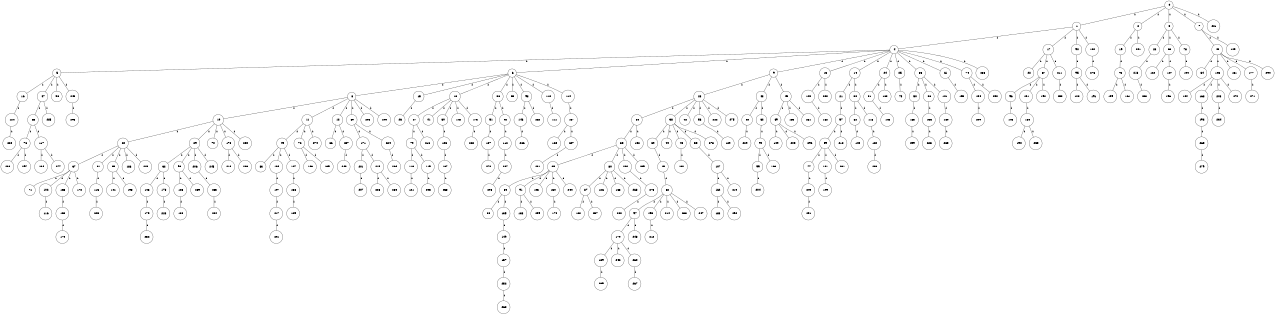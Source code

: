 graph G {
size="8.5,11;"
ratio = "expand;"
fixedsize="true;"
overlap="scale;"
node[shape=circle,width=.12,hight=.12,fontsize=12]
edge[fontsize=12]

0[label=" 0" color=black, pos="1.4828383,2.1749466!"];
1[label=" 1" color=black, pos="2.7318762,1.0475492!"];
2[label=" 2" color=black, pos="2.2536898,1.4627205!"];
3[label=" 3" color=black, pos="0.66005956,0.2103398!"];
4[label=" 4" color=black, pos="2.382492,1.6834319!"];
5[label=" 5" color=black, pos="0.67187142,2.3362025!"];
6[label=" 6" color=black, pos="0.028595737,0.99145316!"];
7[label=" 7" color=black, pos="2.3730517,2.4382452!"];
8[label=" 8" color=black, pos="1.087379,1.7798106!"];
9[label=" 9" color=black, pos="2.8949629,0.51917919!"];
10[label=" 10" color=black, pos="2.260774,1.4876102!"];
11[label=" 11" color=black, pos="0.23870523,0.1367602!"];
12[label=" 12" color=black, pos="0.36759054,0.77864247!"];
13[label=" 13" color=black, pos="1.0992153,1.7044138!"];
14[label=" 14" color=black, pos="0.83663213,0.21962504!"];
15[label=" 15" color=black, pos="1.7817648,0.065573949!"];
16[label=" 16" color=black, pos="0.27106213,2.6883989!"];
17[label=" 17" color=black, pos="1.6727443,0.31467766!"];
18[label=" 18" color=black, pos="0.18947781,1.8543519!"];
19[label=" 19" color=black, pos="2.5002379,2.0493803!"];
20[label=" 20" color=black, pos="1.8113042,1.9072904!"];
21[label=" 21" color=black, pos="0.94286775,0.038330575!"];
22[label=" 22" color=black, pos="0.30757121,2.9891838!"];
23[label=" 23" color=black, pos="1.9158259,0.95847973!"];
24[label=" 24" color=black, pos="1.9001422,0.35291303!"];
25[label=" 25" color=black, pos="1.8544568,2.5064048!"];
26[label=" 26" color=black, pos="2.4698786,1.4721176!"];
27[label=" 27" color=black, pos="0.35186871,1.837945!"];
28[label=" 28" color=black, pos="1.3495207,1.0736924!"];
29[label=" 29" color=black, pos="2.3569396,1.0718883!"];
30[label=" 30" color=black, pos="0.36997861,1.7538468!"];
31[label=" 31" color=black, pos="1.1158298,1.4726925!"];
32[label=" 32" color=black, pos="0.3592052,1.5888585!"];
33[label=" 33" color=black, pos="0.49319625,2.2575966!"];
34[label=" 34" color=black, pos="0.4560199,0.93319135!"];
35[label=" 35" color=black, pos="0.25121214,2.9710615!"];
36[label=" 36" color=black, pos="0.51637171,2.8931213!"];
37[label=" 37" color=black, pos="2.1567769,1.5378222!"];
38[label=" 38" color=black, pos="2.0260817,1.81256!"];
39[label=" 39" color=black, pos="2.0039955,2.1578835!"];
40[label=" 40" color=black, pos="0.11085812,0.57686271!"];
41[label=" 41" color=black, pos="0.84200526,2.5671292!"];
42[label=" 42" color=black, pos="2.5641735,1.1059138!"];
43[label=" 43" color=black, pos="2.2714569,0.41611847!"];
44[label=" 44" color=black, pos="2.1217292,2.6611399!"];
45[label=" 45" color=black, pos="2.2742494,2.8052617!"];
46[label=" 46" color=black, pos="2.4906311,0.44224261!"];
47[label=" 47" color=black, pos="0.90307423,0.85782731!"];
48[label=" 48" color=black, pos="1.3468681,0.61798671!"];
49[label=" 49" color=black, pos="2.2691493,2.4868985!"];
50[label=" 50" color=black, pos="2.6854365,2.6487084!"];
51[label=" 51" color=black, pos="0.66978759,2.7447219!"];
52[label=" 52" color=black, pos="1.3740667,1.0700229!"];
53[label=" 53" color=black, pos="0.60482388,0.94864717!"];
54[label=" 54" color=black, pos="1.4931063,0.59008154!"];
55[label=" 55" color=black, pos="1.9910159,1.4101128!"];
56[label=" 56" color=black, pos="2.8825989,1.5267574!"];
57[label=" 57" color=black, pos="2.2132155,1.985071!"];
58[label=" 58" color=black, pos="2.6064682,1.8555452!"];
59[label=" 59" color=black, pos="0.69860633,2.0677726!"];
60[label=" 60" color=black, pos="1.0061289,0.72098907!"];
61[label=" 61" color=black, pos="1.0130801,0.70640774!"];
62[label=" 62" color=black, pos="1.060526,0.90236684!"];
63[label=" 63" color=black, pos="1.7443981,1.3894259!"];
64[label=" 64" color=black, pos="2.3405792,0.7787452!"];
65[label=" 65" color=black, pos="0.9298392,1.4524466!"];
66[label=" 66" color=black, pos="1.3975956,0.81256318!"];
67[label=" 67" color=black, pos="1.908259,1.168875!"];
68[label=" 68" color=black, pos="2.0181313,2.5253407!"];
69[label=" 69" color=black, pos="0.55950027,1.5373977!"];
70[label=" 70" color=black, pos="0.52823769,2.6715682!"];
71[label=" 71" color=black, pos="0.75224423,1.8996329!"];
72[label=" 72" color=black, pos="0.97717747,2.6466182!"];
73[label=" 73" color=black, pos="1.4421943,1.4433241!"];
74[label=" 74" color=black, pos="2.4070566,2.9359918!"];
75[label=" 75" color=black, pos="1.136223,1.2297035!"];
76[label=" 76" color=black, pos="0.9947308,2.1855656!"];
77[label=" 77" color=black, pos="0.98679254,2.1742574!"];
78[label=" 78" color=black, pos="0.16272787,0.78766607!"];
79[label=" 79" color=black, pos="0.90681976,2.0077956!"];
80[label=" 80" color=black, pos="0.36567699,0.79101389!"];
81[label=" 81" color=black, pos="2.7534785,2.6476611!"];
82[label=" 82" color=black, pos="2.4902252,2.4758508!"];
83[label=" 83" color=black, pos="2.6885197,2.7808025!"];
84[label=" 84" color=black, pos="0.46059838,1.2374816!"];
85[label=" 85" color=black, pos="2.6893314,0.96242115!"];
86[label=" 86" color=black, pos="0.25756452,2.7670314!"];
87[label=" 87" color=black, pos="1.4373862,1.0483815!"];
88[label=" 88" color=black, pos="2.4292407,2.6109344!"];
89[label=" 89" color=black, pos="0.07373336,0.34325436!"];
90[label=" 90" color=black, pos="2.8422484,2.1904068!"];
91[label=" 91" color=black, pos="0.52465937,2.2140186!"];
92[label=" 92" color=black, pos="2.9375773,1.4326487!"];
93[label=" 93" color=black, pos="2.8632391,0.47896794!"];
94[label=" 94" color=black, pos="1.1451571,0.28518789!"];
95[label=" 95" color=black, pos="2.0208262,0.38560636!"];
96[label=" 96" color=black, pos="1.1729648,1.6327861!"];
97[label=" 97" color=black, pos="0.25513625,1.8106567!"];
98[label=" 98" color=black, pos="2.7951455,0.62815279!"];
99[label=" 99" color=black, pos="2.9722727,1.3050627!"];
100[label=" 100" color=black, pos="1.2936716,2.5367587!"];
101[label=" 101" color=black, pos="0.13278117,2.2777143!"];
102[label=" 102" color=black, pos="2.2617259,2.8604814!"];
103[label=" 103" color=black, pos="2.8964715,1.732619!"];
104[label=" 104" color=black, pos="2.2426285,2.3161345!"];
105[label=" 105" color=black, pos="1.3414455,1.5951495!"];
106[label=" 106" color=black, pos="1.1278547,0.45639597!"];
107[label=" 107" color=black, pos="1.0654736,1.0099774!"];
108[label=" 108" color=black, pos="0.49916998,2.5160558!"];
109[label=" 109" color=black, pos="0.56246268,2.9098894!"];
110[label=" 110" color=black, pos="2.3566722,2.1067407!"];
111[label=" 111" color=black, pos="2.0164586,1.3225801!"];
112[label=" 112" color=black, pos="2.2047648,0.7568519!"];
113[label=" 113" color=black, pos="1.7655058,0.68280138!"];
114[label=" 114" color=black, pos="1.5753036,1.9934879!"];
115[label=" 115" color=black, pos="1.900656,1.9999224!"];
116[label=" 116" color=black, pos="1.5502013,2.0317771!"];
117[label=" 117" color=black, pos="0.30974832,0.93685262!"];
118[label=" 118" color=black, pos="0.71203726,2.9195643!"];
119[label=" 119" color=black, pos="1.8829531,0.98758295!"];
120[label=" 120" color=black, pos="2.880859,2.6339283!"];
121[label=" 121" color=black, pos="1.0964362,1.5397253!"];
122[label=" 122" color=black, pos="2.455927,0.31251702!"];
123[label=" 123" color=black, pos="1.5366785,2.756409!"];
124[label=" 124" color=black, pos="0.82841767,0.19954383!"];
125[label=" 125" color=black, pos="2.7298525,2.8045865!"];
126[label=" 126" color=black, pos="2.1799898,2.1703856!"];
127[label=" 127" color=black, pos="2.9662952,2.1506609!"];
128[label=" 128" color=black, pos="1.9024034,0.49351904!"];
129[label=" 129" color=black, pos="2.1013188,2.6705794!"];
130[label=" 130" color=black, pos="0.56645756,0.91382879!"];
131[label=" 131" color=black, pos="0.29553589,0.19001587!"];
132[label=" 132" color=black, pos="1.4584238,1.2621196!"];
133[label=" 133" color=black, pos="2.5259562,2.6301661!"];
134[label=" 134" color=black, pos="0.79085691,0.76888887!"];
135[label=" 135" color=black, pos="2.9585203,2.6043064!"];
136[label=" 136" color=black, pos="1.7041389,1.8597634!"];
137[label=" 137" color=black, pos="1.1310698,2.3627035!"];
138[label=" 138" color=black, pos="2.5134393,2.8006634!"];
139[label=" 139" color=black, pos="1.94677,2.9329287!"];
140[label=" 140" color=black, pos="1.3802389,1.5934701!"];
141[label=" 141" color=black, pos="1.2617543,0.61214106!"];
142[label=" 142" color=black, pos="2.024188,2.8097634!"];
143[label=" 143" color=black, pos="1.3005797,1.843632!"];
144[label=" 144" color=black, pos="1.5118952,0.81017622!"];
145[label=" 145" color=black, pos="1.2337382,0.34049226!"];
146[label=" 146" color=black, pos="0.44941195,1.5561526!"];
147[label=" 147" color=black, pos="1.1318349,1.8013757!"];
148[label=" 148" color=black, pos="1.6841296,0.41826894!"];
149[label=" 149" color=black, pos="0.61848211,0.99849519!"];
150[label=" 150" color=black, pos="1.4114399,1.6253784!"];
151[label=" 151" color=black, pos="1.2223284,0.71673815!"];
152[label=" 152" color=black, pos="2.1724058,0.37718846!"];
153[label=" 153" color=black, pos="2.6997941,0.15332146!"];
154[label=" 154" color=black, pos="0.85883636,0.54538796!"];
155[label=" 155" color=black, pos="0.19855538,2.5027451!"];
156[label=" 156" color=black, pos="2.7416096,2.8285689!"];
157[label=" 157" color=black, pos="1.951424,0.0027617672!"];
158[label=" 158" color=black, pos="1.6353227,0.074883557!"];
159[label=" 159" color=black, pos="2.0971505,0.59187454!"];
160[label=" 160" color=black, pos="1.3185361,2.6757003!"];
161[label=" 161" color=black, pos="2.6867437,2.1675361!"];
162[label=" 162" color=black, pos="0.53849585,0.53625134!"];
163[label=" 163" color=black, pos="0.059687804,0.61973619!"];
164[label=" 164" color=black, pos="1.9600104,1.1613891!"];
165[label=" 165" color=black, pos="1.2753691,0.2742984!"];
166[label=" 166" color=black, pos="2.792291,2.7683428!"];
167[label=" 167" color=black, pos="1.1408037,0.15899784!"];
168[label=" 168" color=black, pos="0.32928035,0.47766988!"];
169[label=" 169" color=black, pos="1.66372,2.5616042!"];
170[label=" 170" color=black, pos="1.3581301,1.9392671!"];
171[label=" 171" color=black, pos="0.13685193,2.2191153!"];
172[label=" 172" color=black, pos="2.0073083,2.0082968!"];
173[label=" 173" color=black, pos="1.5446552,0.19336925!"];
174[label=" 174" color=black, pos="2.6317772,0.22638768!"];
175[label=" 175" color=black, pos="0.3219294,2.2319206!"];
176[label=" 176" color=black, pos="0.2200837,0.66723383!"];
177[label=" 177" color=black, pos="2.3547965,2.0860195!"];
178[label=" 178" color=black, pos="1.3266935,2.1307445!"];
179[label=" 179" color=black, pos="0.58428979,1.5604078!"];
180[label=" 180" color=black, pos="0.7303642,1.8742755!"];
181[label=" 181" color=black, pos="2.8512999,2.6119656!"];
182[label=" 182" color=black, pos="2.0293568,0.25565786!"];
183[label=" 183" color=black, pos="2.2237388,2.002496!"];
184[label=" 184" color=black, pos="2.1971689,0.32762617!"];
185[label=" 185" color=black, pos="1.8985678,0.26489199!"];
186[label=" 186" color=black, pos="1.4389322,1.6888068!"];
187[label=" 187" color=black, pos="2.7454963,2.6148201!"];
188[label=" 188" color=black, pos="1.8179193,1.7508799!"];
189[label=" 189" color=black, pos="2.5567404,2.1522961!"];
190[label=" 190" color=black, pos="2.2011988,0.93738351!"];
191[label=" 191" color=black, pos="0.89553245,1.8687601!"];
192[label=" 192" color=black, pos="1.6096093,0.64466674!"];
193[label=" 193" color=black, pos="2.6100319,2.7334385!"];
194[label=" 194" color=black, pos="1.3051952,1.0721861!"];
195[label=" 195" color=black, pos="0.67145999,0.52655211!"];
196[label=" 196" color=black, pos="1.1761019,2.1585984!"];
197[label=" 197" color=black, pos="1.6402776,0.31893955!"];
198[label=" 198" color=black, pos="2.7188485,0.26641398!"];
199[label=" 199" color=black, pos="1.1962026,1.7070823!"];
200[label=" 200" color=black, pos="1.3315603,1.3139891!"];
201[label=" 201" color=black, pos="1.2613078,2.9905564!"];
202[label=" 202" color=black, pos="2.469673,1.6171946!"];
203[label=" 203" color=black, pos="1.7497488,1.6305123!"];
204[label=" 204" color=black, pos="1.4211787,1.6586929!"];
205[label=" 205" color=black, pos="0.10000513,1.9029327!"];
206[label=" 206" color=black, pos="0.23395551,1.4332346!"];
207[label=" 207" color=black, pos="2.3045208,1.23597!"];
208[label=" 208" color=black, pos="2.4920659,1.5776733!"];
209[label=" 209" color=black, pos="2.5973867,2.3198767!"];
210[label=" 210" color=black, pos="2.6309723,1.2081927!"];
211[label=" 211" color=black, pos="2.0808179,1.3065716!"];
212[label=" 212" color=black, pos="1.6278156,2.563453!"];
213[label=" 213" color=black, pos="1.942897,0.54667437!"];
214[label=" 214" color=black, pos="1.6357324,2.6070106!"];
215[label=" 215" color=black, pos="1.1202258,1.5763342!"];
216[label=" 216" color=black, pos="0.39293966,0.36566542!"];
217[label=" 217" color=black, pos="1.7222373,1.0573861!"];
218[label=" 218" color=black, pos="0.62261333,0.73393055!"];
219[label=" 219" color=black, pos="0.10428386,0.20542791!"];
220[label=" 220" color=black, pos="1.0057668,1.4599202!"];
221[label=" 221" color=black, pos="0.23526657,1.1255163!"];
222[label=" 222" color=black, pos="1.9865035,0.81125206!"];
223[label=" 223" color=black, pos="1.5755074,2.7190211!"];
224[label=" 224" color=black, pos="2.5415938,1.9587735!"];
225[label=" 225" color=black, pos="1.7702286,0.61704058!"];
226[label=" 226" color=black, pos="2.2817385,0.096273192!"];
227[label=" 227" color=black, pos="0.39147333,1.1181218!"];
228[label=" 228" color=black, pos="1.070582,2.3459038!"];
229[label=" 229" color=black, pos="2.5846366,0.17684751!"];
230[label=" 230" color=black, pos="2.203947,2.6778695!"];
231[label=" 231" color=black, pos="2.3756858,2.7479016!"];
232[label=" 232" color=black, pos="1.4815771,0.18111067!"];
233[label=" 233" color=black, pos="0.7228347,2.6446476!"];
234[label=" 234" color=black, pos="1.1491224,2.3905956!"];
235[label=" 235" color=black, pos="0.042621942,1.9378358!"];
236[label=" 236" color=black, pos="1.0867595,1.4190525!"];
237[label=" 237" color=black, pos="1.7551598,2.2425363!"];
238[label=" 238" color=black, pos="0.58399959,0.73856121!"];
239[label=" 239" color=black, pos="0.31729636,2.876965!"];
240[label=" 240" color=black, pos="0.19313784,1.0506792!"];
241[label=" 241" color=black, pos="0.85622694,2.9205457!"];
242[label=" 242" color=black, pos="1.4362477,1.545945!"];
243[label=" 243" color=black, pos="0.81985875,2.5920735!"];
244[label=" 244" color=black, pos="0.76752043,0.57801434!"];
245[label=" 245" color=black, pos="1.6070261,1.481787!"];
246[label=" 246" color=black, pos="1.7409564,2.1507111!"];
247[label=" 247" color=black, pos="0.70681094,0.85712619!"];
248[label=" 248" color=black, pos="2.0857518,1.8159213!"];
249[label=" 249" color=black, pos="2.6031322,1.947328!"];
250[label=" 250" color=black, pos="2.0476084,0.51824943!"];
251[label=" 251" color=black, pos="0.97705384,2.7740854!"];
252[label=" 252" color=black, pos="0.12144901,2.2672545!"];
253[label=" 253" color=black, pos="1.1726503,2.9195007!"];
254[label=" 254" color=black, pos="0.96938958,2.9718594!"];
255[label=" 255" color=black, pos="1.0978879,1.5761493!"];
256[label=" 256" color=black, pos="2.7367909,2.1256184!"];
257[label=" 257" color=black, pos="1.1285377,0.37930295!"];
258[label=" 258" color=black, pos="0.56621943,1.0436132!"];
259[label=" 259" color=black, pos="2.0078754,1.2878475!"];
260[label=" 260" color=black, pos="1.1697983,0.85779945!"];
261[label=" 261" color=black, pos="1.3041434,2.2560552!"];
262[label=" 262" color=black, pos="0.84751198,2.9497335!"];
263[label=" 263" color=black, pos="0.056900183,0.12903952!"];
264[label=" 264" color=black, pos="1.9179534,2.1336142!"];
265[label=" 265" color=black, pos="1.3276043,2.2226371!"];
266[label=" 266" color=black, pos="2.4104696,0.437097!"];
267[label=" 267" color=black, pos="2.0839489,0.5476693!"];
268[label=" 268" color=black, pos="0.28004654,0.5961957!"];
269[label=" 269" color=black, pos="0.18276893,2.857723!"];
270[label=" 270" color=black, pos="1.0801655,0.97568077!"];
271[label=" 271" color=black, pos="0.33333932,0.93075683!"];
272[label=" 272" color=black, pos="2.3593782,0.29778385!"];
273[label=" 273" color=black, pos="0.57728826,2.5808062!"];
274[label=" 274" color=black, pos="0.78667132,1.4061028!"];
275[label=" 275" color=black, pos="1.7428477,2.1243674!"];
276[label=" 276" color=black, pos="2.3592408,2.6070842!"];
277[label=" 277" color=black, pos="2.572814,2.5722907!"];
278[label=" 278" color=black, pos="0.27226372,2.7900452!"];
279[label=" 279" color=black, pos="1.6526917,2.8568958!"];
280[label=" 280" color=black, pos="0.78517312,1.6990524!"];
281[label=" 281" color=black, pos="0.67510064,0.35021921!"];
282[label=" 282" color=black, pos="1.2977618,1.3323922!"];
283[label=" 283" color=black, pos="2.710094,1.0635038!"];
284[label=" 284" color=black, pos="0.17732259,1.6113446!"];
285[label=" 285" color=black, pos="2.1353953,2.4031161!"];
286[label=" 286" color=black, pos="2.7316067,0.013262033!"];
287[label=" 287" color=black, pos="2.9139633,2.3963683!"];
288[label=" 288" color=black, pos="2.0248375,1.0615978!"];
289[label=" 289" color=black, pos="0.37527933,0.16171007!"];
290[label=" 290" color=black, pos="2.168139,1.7136506!"];
291[label=" 291" color=black, pos="2.9508618,0.9475679!"];
292[label=" 292" color=black, pos="1.4477425,0.87832092!"];
293[label=" 293" color=black, pos="0.74254777,1.9907968!"];
294[label=" 294" color=black, pos="0.47459829,2.8584529!"];
295[label=" 295" color=black, pos="2.8742166,0.087698088!"];
296[label=" 296" color=black, pos="1.350242,1.5989922!"];
297[label=" 297" color=black, pos="1.561113,2.3985624!"];
298[label=" 298" color=black, pos="2.2548045,2.607485!"];
299[label=" 299" color=black, pos="1.8893675,2.3338506!"];
0--1[label="1"]
0--2[label="1"]
0--3[label="1"]
0--7[label="1"]
0--221[label="1"]
1--4[label="1"]
1--17[label="1"]
1--90[label="1"]
1--132[label="1"]
2--19[label="1"]
2--241[label="1"]
3--23[label="1"]
3--63[label="1"]
3--78[label="1"]
4--5[label="1"]
4--6[label="1"]
4--9[label="1"]
4--13[label="1"]
4--14[label="1"]
4--24[label="1"]
4--25[label="1"]
4--33[label="1"]
4--61[label="1"]
4--74[label="1"]
4--256[label="1"]
5--16[label="1"]
5--47[label="1"]
5--58[label="1"]
5--243[label="1"]
6--8[label="1"]
6--15[label="1"]
6--18[label="1"]
6--36[label="1"]
6--53[label="1"]
6--98[label="1"]
6--110[label="1"]
6--114[label="1"]
7--46[label="1"]
7--125[label="1"]
8--10[label="1"]
8--11[label="1"]
8--12[label="1"]
8--89[label="1"]
8--203[label="1"]
8--290[label="1"]
9--28[label="1"]
9--43[label="1"]
9--45[label="1"]
10--20[label="1"]
10--29[label="1"]
10--70[label="1"]
10--176[label="1"]
10--230[label="1"]
11--49[label="1"]
11--72[label="1"]
11--274[label="1"]
12--66[label="1"]
12--237[label="1"]
13--140[label="1"]
13--200[label="1"]
14--21[label="1"]
14--30[label="1"]
15--26[label="1"]
16--124[label="1"]
17--22[label="1"]
17--67[label="1"]
17--211[label="1"]
18--27[label="1"]
18--41[label="1"]
18--60[label="1"]
18--142[label="1"]
18--173[label="1"]
19--73[label="1"]
20--37[label="1"]
20--81[label="1"]
20--85[label="1"]
20--186[label="1"]
20--246[label="1"]
21--57[label="1"]
23--213[label="1"]
24--31[label="1"]
24--163[label="1"]
25--75[label="1"]
27--79[label="1"]
27--216[label="1"]
28--34[label="1"]
28--38[label="1"]
28--42[label="1"]
28--56[label="1"]
28--222[label="1"]
28--275[label="1"]
29--32[label="1"]
29--93[label="1"]
29--206[label="1"]
29--245[label="1"]
30--82[label="1"]
30--118[label="1"]
31--148[label="1"]
32--145[label="1"]
32--178[label="1"]
33--50[label="1"]
33--86[label="1"]
33--101[label="1"]
34--35[label="1"]
34--152[label="1"]
35--65[label="1"]
35--80[label="1"]
35--202[label="1"]
35--239[label="1"]
36--51[label="1"]
36--92[label="1"]
37--71[label="1"]
37--102[label="1"]
37--153[label="1"]
37--172[label="1"]
38--39[label="1"]
38--44[label="1"]
38--48[label="1"]
38--55[label="1"]
38--278[label="1"]
39--40[label="1"]
40--52[label="1"]
43--54[label="1"]
43--62[label="1"]
45--69[label="1"]
45--133[label="1"]
45--281[label="1"]
46--64[label="1"]
46--108[label="1"]
46--131[label="1"]
46--177[label="1"]
46--294[label="1"]
47--68[label="1"]
47--285[label="1"]
48--130[label="1"]
49--83[label="1"]
49--104[label="1"]
49--147[label="1"]
50--185[label="1"]
51--187[label="1"]
52--97[label="1"]
52--195[label="1"]
52--214[label="1"]
52--233[label="1"]
52--247[label="1"]
54--229[label="1"]
55--107[label="1"]
56--129[label="1"]
57--59[label="1"]
57--218[label="1"]
59--77[label="1"]
59--181[label="1"]
59--261[label="1"]
60--103[label="1"]
61--155[label="1"]
62--94[label="1"]
63--122[label="1"]
63--127[label="1"]
65--84[label="1"]
65--91[label="1"]
65--105[label="1"]
65--150[label="1"]
65--244[label="1"]
67--96[label="1"]
67--151[label="1"]
67--192[label="1"]
68--76[label="1"]
68--117[label="1"]
69--109[label="1"]
69--205[label="1"]
69--296[label="1"]
72--106[label="1"]
72--139[label="1"]
73--159[label="1"]
73--161[label="1"]
74--154[label="1"]
74--250[label="1"]
76--236[label="1"]
76--297[label="1"]
77--249[label="1"]
78--194[label="1"]
79--113[label="1"]
79--119[label="1"]
80--87[label="1"]
80--126[label="1"]
80--165[label="1"]
80--263[label="1"]
81--115[label="1"]
82--100[label="1"]
84--88[label="1"]
84--135[label="1"]
85--141[label="1"]
85--198[label="1"]
86--136[label="1"]
87--160[label="1"]
87--257[label="1"]
89--171[label="1"]
89--224[label="1"]
90--95[label="1"]
91--138[label="1"]
91--259[label="1"]
92--112[label="1"]
93--123[label="1"]
93--289[label="1"]
94--99[label="1"]
94--166[label="1"]
95--128[label="1"]
95--191[label="1"]
96--143[label="1"]
97--179[label="1"]
97--248[label="1"]
98--146[label="1"]
98--262[label="1"]
99--204[label="1"]
101--180[label="1"]
102--116[label="1"]
103--167[label="1"]
104--197[label="1"]
107--162[label="1"]
107--219[label="1"]
108--144[label="1"]
108--168[label="1"]
108--208[label="1"]
108--272[label="1"]
110--111[label="1"]
112--287[label="1"]
113--121[label="1"]
114--137[label="1"]
115--225[label="1"]
117--134[label="1"]
117--277[label="1"]
118--120[label="1"]
119--293[label="1"]
120--288[label="1"]
123--188[label="1"]
124--220[label="1"]
127--196[label="1"]
132--276[label="1"]
135--149[label="1"]
136--223[label="1"]
137--164[label="1"]
137--227[label="1"]
140--182[label="1"]
145--175[label="1"]
146--266[label="1"]
147--158[label="1"]
149--157[label="1"]
150--174[label="1"]
151--184[label="1"]
153--156[label="1"]
154--209[label="1"]
156--170[label="1"]
157--252[label="1"]
158--169[label="1"]
162--183[label="1"]
162--292[label="1"]
167--258[label="1"]
168--193[label="1"]
171--201[label="1"]
171--215[label="1"]
173--282[label="1"]
175--232[label="1"]
176--210[label="1"]
176--286[label="1"]
177--271[label="1"]
178--228[label="1"]
179--189[label="1"]
179--242[label="1"]
179--260[label="1"]
180--235[label="1"]
181--199[label="1"]
184--190[label="1"]
184--255[label="1"]
185--299[label="1"]
187--270[label="1"]
189--269[label="1"]
193--265[label="1"]
195--212[label="1"]
197--217[label="1"]
201--207[label="1"]
202--273[label="1"]
206--283[label="1"]
208--234[label="1"]
211--253[label="1"]
213--238[label="1"]
215--226[label="1"]
215--254[label="1"]
217--291[label="1"]
224--264[label="1"]
227--231[label="1"]
237--240[label="1"]
243--295[label="1"]
249--251[label="1"]
252--268[label="1"]
260--267[label="1"]
265--279[label="1"]
273--280[label="1"]
283--284[label="1"]
287--298[label="1"]

}
